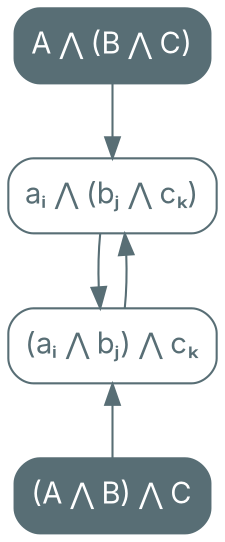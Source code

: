 digraph {
    bgcolor=transparent

    // Default theme: enabled
    node[shape="rectangle" style="rounded,filled" color="#586E75" fillcolor="#586E75" fontcolor="#ffffff" fontname="Inter,Arial"]
    edge [color="#586E75" fontcolor="#000000" fontname="Inter,Arial" fontsize=11]

    LeftAssoc[label="A ⋀ (B ⋀ C)"]
    Aand[label="aᵢ ⋀ (bⱼ ⋀ cₖ)" fillcolor="#ffffff" fontcolor="#586E75"]

    LeftAssoc -> Aand

    RightAssoc[label="(A ⋀ B) ⋀ C"]
    andC[label="(aᵢ ⋀ bⱼ) ⋀ cₖ" fillcolor="#ffffff" fontcolor="#586E75"]

    andC -> RightAssoc[dir=back]

    Aand -> andC
    andC -> Aand
}
